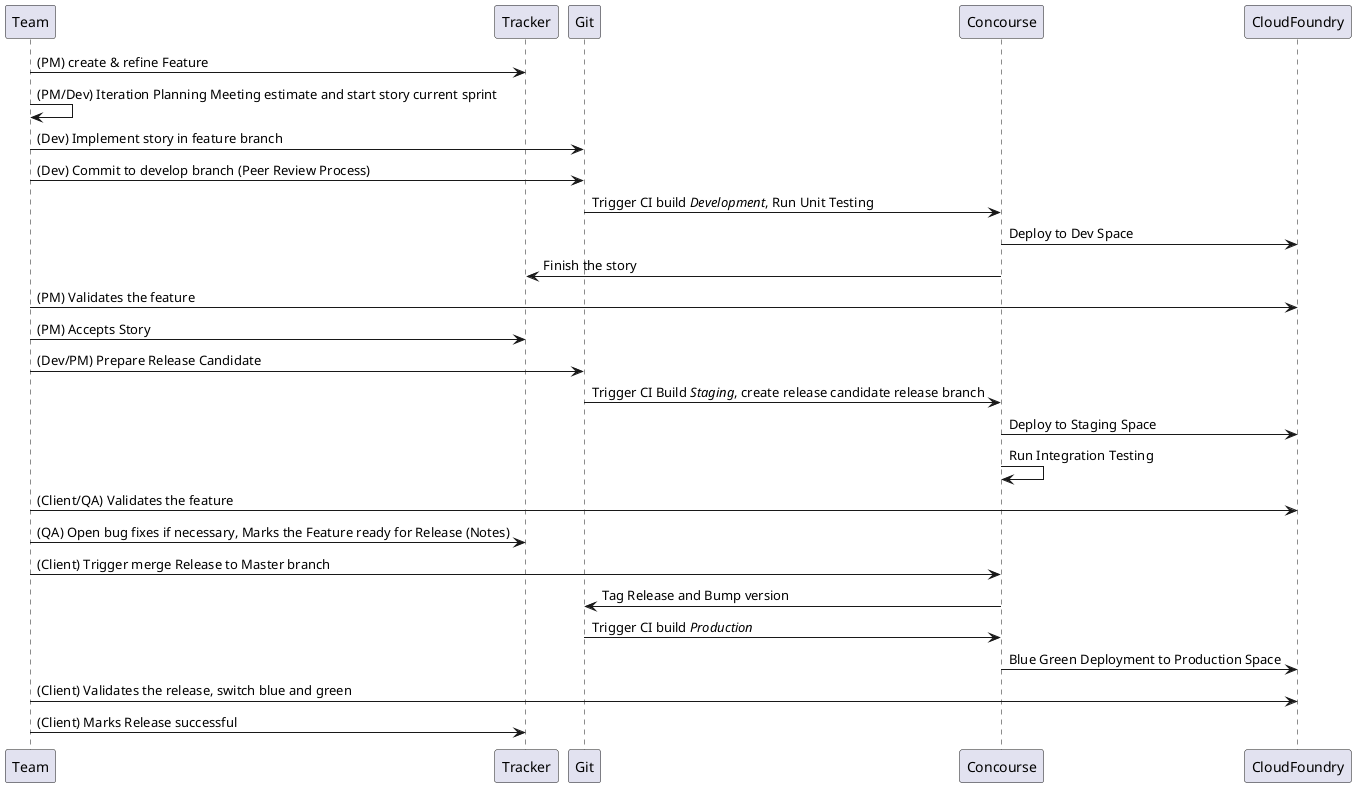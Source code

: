 this doc uses 'PlantUML integration' in intellij
see https://github.com/esteinberg/plantuml4idea

@startuml

Team -> Tracker: (PM) create & refine Feature
Team -> Team: (PM/Dev) Iteration Planning Meeting estimate and start story current sprint
Team -> Git: (Dev) Implement story in feature branch
Team -> Git: (Dev) Commit to develop branch (Peer Review Process)
Git -> Concourse : Trigger CI build //Development//, Run Unit Testing
Concourse -> CloudFoundry: Deploy to Dev Space
Concourse -> Tracker: Finish the story
Team -> CloudFoundry: (PM) Validates the feature
Team -> Tracker: (PM) Accepts Story
Team -> Git: (Dev/PM) Prepare Release Candidate
Git -> Concourse: Trigger CI Build //Staging//, create release candidate release branch
Concourse -> CloudFoundry: Deploy to Staging Space
Concourse -> Concourse: Run Integration Testing
Team -> CloudFoundry: (Client/QA) Validates the feature
Team -> Tracker: (QA) Open bug fixes if necessary, Marks the Feature ready for Release (Notes)
Team -> Concourse: (Client) Trigger merge Release to Master branch
Concourse -> Git: Tag Release and Bump version
Git -> Concourse: Trigger CI build //Production//
Concourse -> CloudFoundry: Blue Green Deployment to Production Space
Team -> CloudFoundry: (Client) Validates the release, switch blue and green
Team -> Tracker: (Client) Marks Release successful

@enduml
